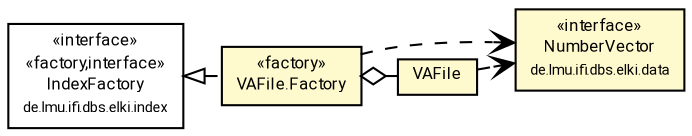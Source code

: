 #!/usr/local/bin/dot
#
# Class diagram 
# Generated by UMLGraph version R5_7_2-60-g0e99a6 (http://www.spinellis.gr/umlgraph/)
#

digraph G {
	graph [fontnames="svg"]
	edge [fontname="Roboto",fontsize=7,labelfontname="Roboto",labelfontsize=7,color="black"];
	node [fontname="Roboto",fontcolor="black",fontsize=8,shape=plaintext,margin=0,width=0,height=0];
	nodesep=0.15;
	ranksep=0.25;
	rankdir=LR;
	// de.lmu.ifi.dbs.elki.index.IndexFactory<V>
	c10615384 [label=<<table title="de.lmu.ifi.dbs.elki.index.IndexFactory" border="0" cellborder="1" cellspacing="0" cellpadding="2" href="../IndexFactory.html" target="_parent">
		<tr><td><table border="0" cellspacing="0" cellpadding="1">
		<tr><td align="center" balign="center"> &#171;interface&#187; </td></tr>
		<tr><td align="center" balign="center"> &#171;factory,interface&#187; </td></tr>
		<tr><td align="center" balign="center"> <font face="Roboto">IndexFactory</font> </td></tr>
		<tr><td align="center" balign="center"> <font face="Roboto" point-size="7.0">de.lmu.ifi.dbs.elki.index</font> </td></tr>
		</table></td></tr>
		</table>>, URL="../IndexFactory.html"];
	// de.lmu.ifi.dbs.elki.data.NumberVector
	c10615449 [label=<<table title="de.lmu.ifi.dbs.elki.data.NumberVector" border="0" cellborder="1" cellspacing="0" cellpadding="2" bgcolor="LemonChiffon" href="../../data/NumberVector.html" target="_parent">
		<tr><td><table border="0" cellspacing="0" cellpadding="1">
		<tr><td align="center" balign="center"> &#171;interface&#187; </td></tr>
		<tr><td align="center" balign="center"> <font face="Roboto">NumberVector</font> </td></tr>
		<tr><td align="center" balign="center"> <font face="Roboto" point-size="7.0">de.lmu.ifi.dbs.elki.data</font> </td></tr>
		</table></td></tr>
		</table>>, URL="../../data/NumberVector.html"];
	// de.lmu.ifi.dbs.elki.index.vafile.VAFile<V extends de.lmu.ifi.dbs.elki.data.NumberVector>
	c10616900 [label=<<table title="de.lmu.ifi.dbs.elki.index.vafile.VAFile" border="0" cellborder="1" cellspacing="0" cellpadding="2" bgcolor="LemonChiffon" href="VAFile.html" target="_parent">
		<tr><td><table border="0" cellspacing="0" cellpadding="1">
		<tr><td align="center" balign="center"> <font face="Roboto">VAFile</font> </td></tr>
		</table></td></tr>
		</table>>, URL="VAFile.html"];
	// de.lmu.ifi.dbs.elki.index.vafile.VAFile.Factory<V extends de.lmu.ifi.dbs.elki.data.NumberVector>
	c10616903 [label=<<table title="de.lmu.ifi.dbs.elki.index.vafile.VAFile.Factory" border="0" cellborder="1" cellspacing="0" cellpadding="2" bgcolor="lemonChiffon" href="VAFile.Factory.html" target="_parent">
		<tr><td><table border="0" cellspacing="0" cellpadding="1">
		<tr><td align="center" balign="center"> &#171;factory&#187; </td></tr>
		<tr><td align="center" balign="center"> <font face="Roboto">VAFile.Factory</font> </td></tr>
		</table></td></tr>
		</table>>, URL="VAFile.Factory.html"];
	// de.lmu.ifi.dbs.elki.index.vafile.VAFile.Factory<V extends de.lmu.ifi.dbs.elki.data.NumberVector> implements de.lmu.ifi.dbs.elki.index.IndexFactory<V>
	c10615384 -> c10616903 [arrowtail=empty,style=dashed,dir=back,weight=9];
	// de.lmu.ifi.dbs.elki.index.vafile.VAFile.Factory<V extends de.lmu.ifi.dbs.elki.data.NumberVector> has de.lmu.ifi.dbs.elki.index.vafile.VAFile<V extends de.lmu.ifi.dbs.elki.data.NumberVector>
	c10616903 -> c10616900 [arrowhead=none,arrowtail=ediamond,dir=back,weight=4];
	// de.lmu.ifi.dbs.elki.index.vafile.VAFile<V extends de.lmu.ifi.dbs.elki.data.NumberVector> depend de.lmu.ifi.dbs.elki.data.NumberVector
	c10616900 -> c10615449 [arrowhead=open,style=dashed,weight=0];
	// de.lmu.ifi.dbs.elki.index.vafile.VAFile.Factory<V extends de.lmu.ifi.dbs.elki.data.NumberVector> depend de.lmu.ifi.dbs.elki.data.NumberVector
	c10616903 -> c10615449 [arrowhead=open,style=dashed,weight=0];
}

